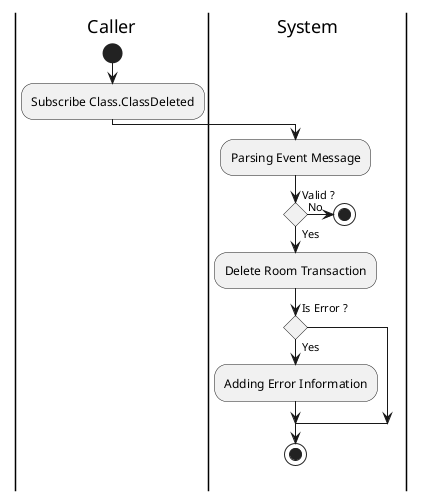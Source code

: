 @startuml TRANSACTION_SubscribeClassDeleted

skinparam ConditionEndStyle hline
skinparam conditionStyle diamond
skinparam Monochrome true
skinparam Shadowing false

|Caller|
start

:Subscribe Class.ClassDeleted;

|System|
:Parsing Event Message;

if (Valid ?) then (Yes)
    :Delete Room Transaction;

    if (Is Error ?) then (Yes)
        :Adding Error Information;
    endif
    
    stop
else (No)
    stop
endif

@enduml